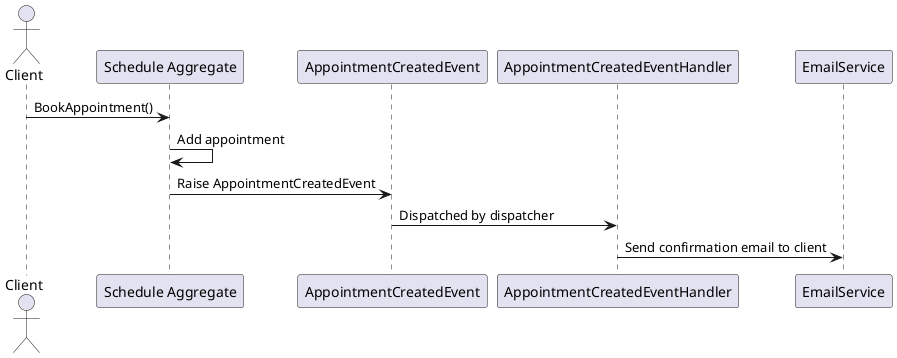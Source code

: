 @startuml
actor Client
participant "Schedule Aggregate" as Schedule
participant "AppointmentCreatedEvent" as Event
participant "AppointmentCreatedEventHandler" as Handler
participant "EmailService" as EmailService

Client -> Schedule : BookAppointment()
Schedule -> Schedule : Add appointment
Schedule -> Event : Raise AppointmentCreatedEvent
Event -> Handler : Dispatched by dispatcher
Handler -> EmailService : Send confirmation email to client

@enduml
